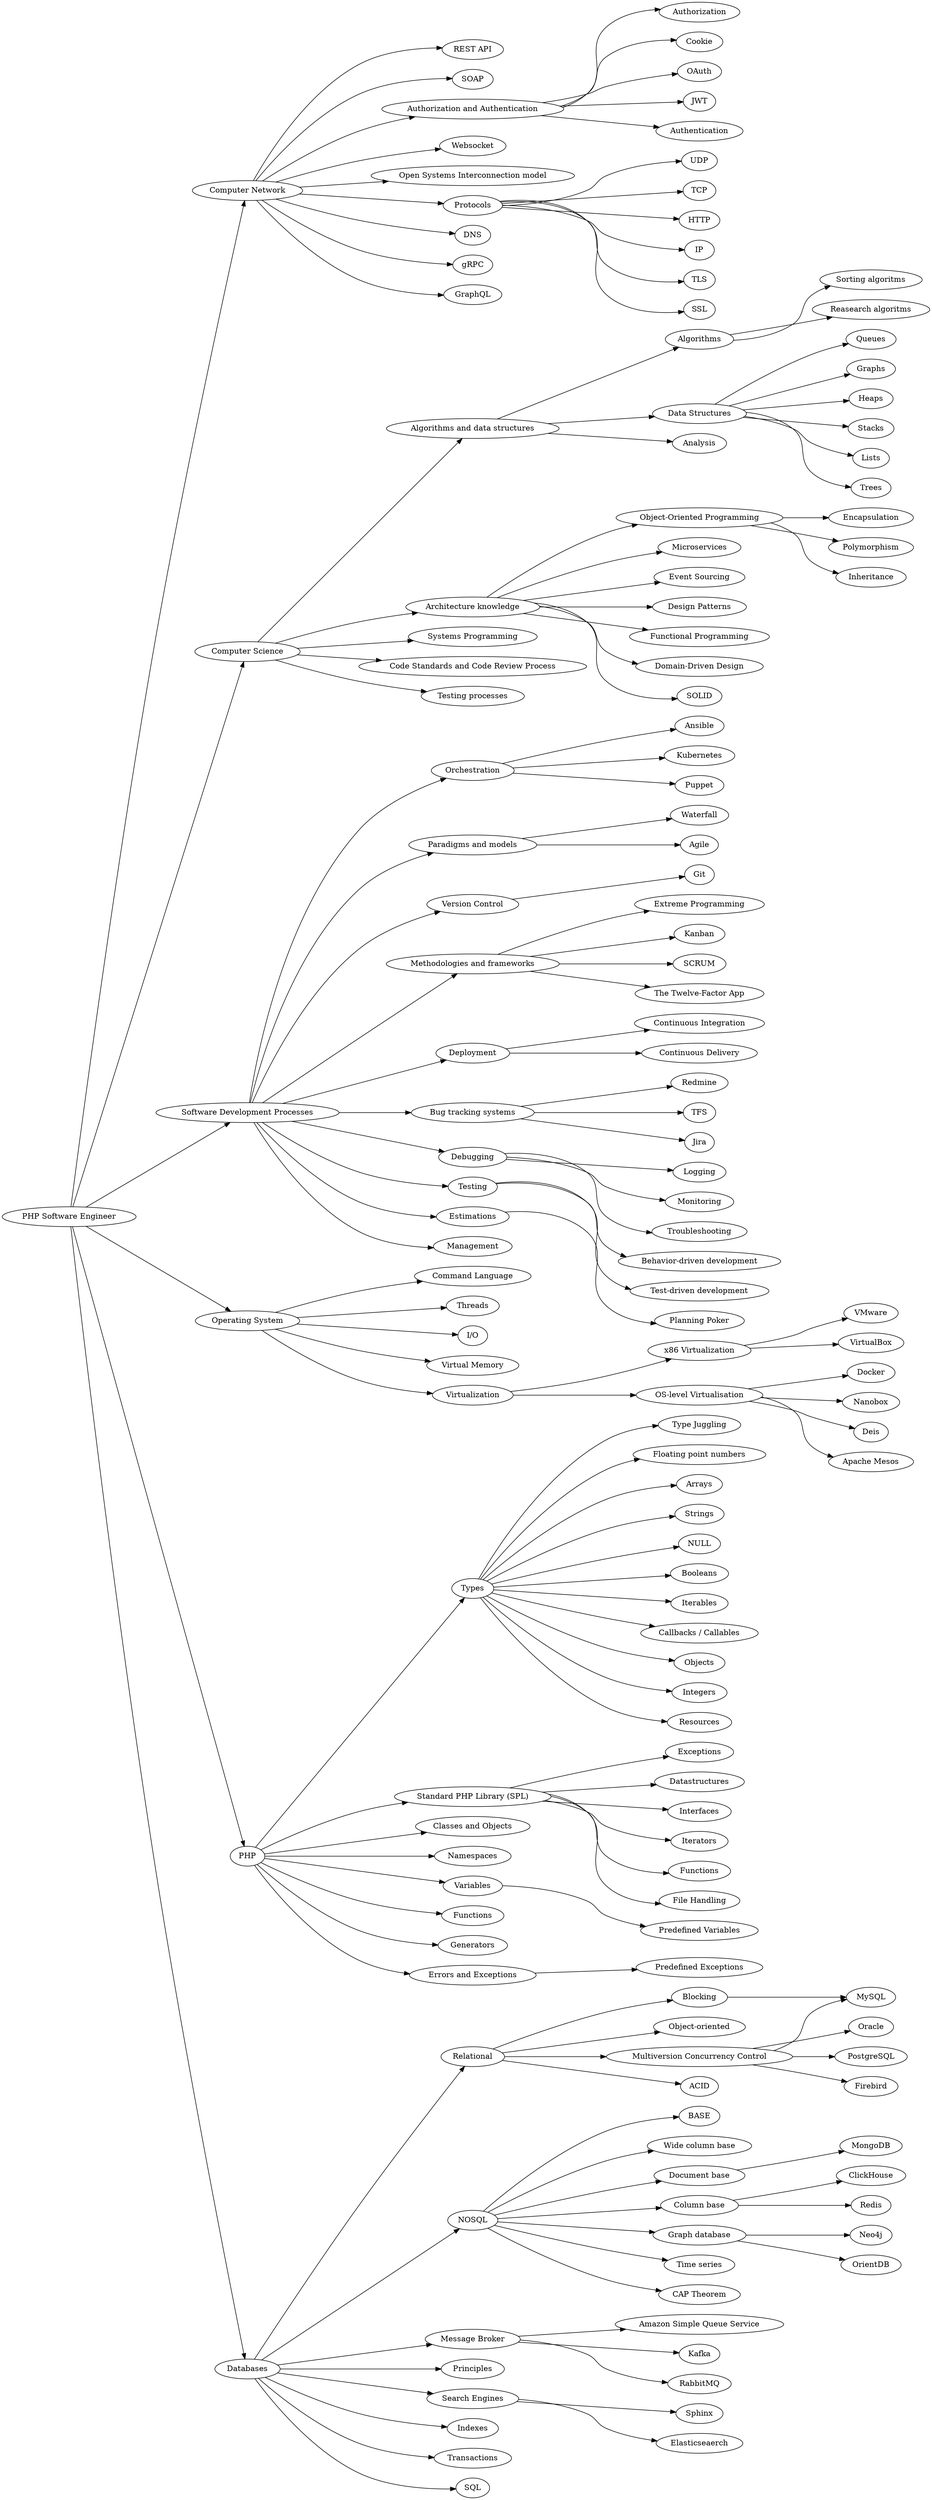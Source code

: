 digraph roadmap {
	rankdir=LR;
	php_types->php_juggling;	
	net->net_restapi;	
	db_relational->db_relational_blocking;	
	backend->cs;	
	os_virtualization_x86->os_virtualization_x86_vmware;	
	db_relational->db_relational_oo;	
	dev->dev_orchestration;	
	db_nosql->db_nosql_base;	
	cs_algorithms->cs_algorithms_algorithms;	
	php_spl->php_spl_exceptions;	
	dev->dev_paradigms;	
	dev_version->dev_version_git;	
	php_spl->php_spl_datastructures;	
	dev_methodologies->dev_methodologies_xp;	
	php_types->php_floating;	
	cs->cs_algorithms;	
	net->net_soap;	
	db_nosql->db_nosql_colwidebase;	
	net_auth->net_auth_authorization;	
	net->net_websocket;	
	os->os_shell;	
	db_message_broker->db_message_broker_awssqs;	
	cs_algorithms_structures->cs_algorithms_structures_queues;	
	db_nosql->db_nosql_doc;	
	os->os_threads;	
	dev_deployment->dev_deployment_ci;	
	db_nosql->db_nosql_colbase;	
	php->php_spl;	
	db_relational_mvcc->db_relational_oracle;	
	net->net_osi;	
	dev_orchestration->dev_orchestration_ansible;	
	dev_trackers->dev_trackers_redmine;	
	dev_debugging->dev_debugging_logging;	
	cs_algorithms_structures->cs_algorithms_structures_graphs;	
	cs_architecture_oop->cs_architecture_oop_encapsulation;	
	db_nosql_graph->db_nosql_neo4j;	
	os_virtualization_level->os_virtualization_level_docker;	
	php->php_oop;	
	db_nosql_colbase->db_nosql_clickhouse;	
	net_protocols->net_protocols_udp;	
	dev->dev_deployment;	
	backend->net;	
	net_auth->net_auth_cookie;	
	backend->dev;	
	php_spl->php_spl_interfaces;	
	db_nosql->db_nosql_graph;	
	cs_architecture->cs_architecture_microservices;	
	cs_algorithms_structures->cs_algorithms_structures_heaps;	
	dev_debugging->dev_debugging_monitoring;	
	db_nosql->db_nosql_time;	
	net_auth->net_auth_oauth;	
	db->db_principles;	
	db_relational_mvcc->db_relational_postgres;	
	dev->dev_trackers;	
	net->net_dns;	
	cs_architecture->cs_architecture_event;	
	db_relational_mvcc->db_mysql;	
	dev_testing->dev_testing_bdd;	
	backend->db;	
	db_relational->db_relational_mvcc;	
	net->net_protocols;	
	db->db_relational;	
	php_types->php_arrays;	
	dev->dev_estimation;	
	php_types->php_strings;	
	dev->dev_debugging;	
	dev->dev_methodologies;	
	db_nosql_colbase->db_nosql_redis;	
	php->php_namespaces;	
	db->db_nosql;	
	dev->dev_version;	
	net_protocols->net_protocols_tcp;	
	php->php_variables;	
	php->php_functions;	
	backend->php;	
	os->os_io;	
	cs->cs_architecture;	
	php_variables->php_variables_predefined;	
	os->os_virtual_memory;	
	net->net_grpc;	
	dev_testing->dev_testing_tdd;	
	db_nosql->db_nosql_cap;	
	db->db_search;	
	php->php_generators;	
	php->php_types;	
	cs_architecture->cs_architecture_oop;	
	dev->dev_testing;	
	os_virtualization_level->os_virtualization_level_nanobox;	
	dev_debugging->dev_debugging_troubleshooting;	
	cs_algorithms->cs_algorithms_structures;	
	php_types->php_null;	
	dev_methodologies->dev_methodologies_kanban;	
	php_types->php_booleans;	
	dev_estimation->management_estimation_poker;	
	dev_methodologies->dev_methodologies_scrum;	
	dev->dev_management;	
	cs_algorithms->cs_algorithms_analysis;	
	net_auth->net_auth_jwt;	
	os_virtualization->os_virtualization_x86;	
	php_types->php_iterables;	
	cs_architecture->cs_architecture_patterns;	
	net->net_graphql;	
	dev_orchestration->dev_orchestration_k8s;	
	db->db_message_broker;	
	dev_paradigms->management_paradigms_waterfall;	
	db_nosql_doc->db_nosql_mongo;	
	cs_algorithms_algorithms->cs_algorithms_structures_sorting;	
	dev_deployment->dev_deployment_cd;	
	cs_architecture_oop->cs_architecture_oop_polymorphism;	
	cs->systems;	
	php_types->php_callbacks;	
	net_protocols->net_protocols_http;	
	cs_architecture->cs_architecture_func;	
	cs_algorithms_algorithms->cs_algorithms_structures_research;	
	php->php_errors;	
	db_nosql_graph->db_nosql_orient;	
	os_virtualization_x86->os_virtualization_x86_virtualbox;	
	php_types->php_objects;	
	dev_orchestration->dev_orchestration_puppet;	
	net_protocols->net_protocols_ip;	
	db->db_indexes;	
	php_errors->php_errors_predefined;	
	cs_algorithms_structures->cs_algorithms_structures_stacks;	
	os_virtualization_level->os_virtualization_level_deis;	
	dev_trackers->dev_trackers_tfs;	
	dev_methodologies->dev_methodologies_12factors;	
	db->db_transactions;	
	os->os_virtualization;	
	cs_algorithms_structures->cs_algorithms_structures_lists;	
	db_message_broker->db_message_broker_kafka;	
	db_relational_mvcc->db_relational_firebird;	
	php_types->php_integers;	
	backend->os;	
	db_search->db_search_sphinx;	
	net_protocols->net_protocols_tls;	
	php_spl->php_spl_iterators;	
	php_spl->php_spl_functions;	
	os_virtualization_level->os_virtualization_level_mesos;	
	os_virtualization->os_virtualization_level;	
	dev_paradigms->management_paradigms_agile;	
	cs->code;	
	php_types->php_resources;	
	net_auth->net_auth_authentication;	
	db->db_sql;	
	cs_architecture->cs_architecture_ddd;	
	db_relational_blocking->db_mysql;	
	cs_algorithms_structures->cs_algorithms_structures_trees;	
	cs->testing;	
	db_search->db_search_elasticseaerch;	
	net_protocols->net_protocols_ssl;	
	dev_trackers->dev_trackers_jira;	
	net->net_auth;	
	php_spl->php_spl_files;	
	db_message_broker->db_message_broker_rabbit;	
	db_relational->db_relational_acid;	
	cs_architecture_oop->cs_architecture_oop_inheritance;	
	cs_architecture->cs_architecture_solid;	
	backend [ label="PHP Software Engineer" ];
	net_auth_oauth [ label="OAuth" ];
	net_protocols [ label="Protocols" ];
	db_transactions [ label="Transactions" ];
	dev_orchestration_k8s [ label="Kubernetes" ];
	db_message_broker [ label="Message Broker" ];
	php_functions [ label="Functions" ];
	cs_architecture_oop_inheritance [ label="Inheritance" ];
	cs_algorithms_structures_research [ label="Reasearch algoritms" ];
	net_protocols_tls [ label="TLS" ];
	db [ label="Databases" ];
	cs_algorithms_structures [ label="Data Structures" ];
	php_generators [ label="Generators" ];
	os_io [ label="I/O" ];
	db_nosql_colwidebase [ label="Wide column base" ];
	dev_orchestration [ label="Orchestration" ];
	cs_architecture_solid [ label="SOLID" ];
	php_spl [ label="Standard PHP Library (SPL)" ];
	php_callbacks [ label="Callbacks / Callables" ];
	php_arrays [ label="Arrays" ];
	db_nosql_doc [ label="Document base" ];
	net_auth_authentication [ label="Authentication" ];
	db_nosql_colbase [ label="Column base" ];
	os_virtualization_level_nanobox [ label="Nanobox" ];
	os_virtual_memory [ label="Virtual Memory" ];
	db_nosql_base [ label="BASE" ];
	cs_architecture_ddd [ label="Domain-Driven Design" ];
	net_websocket [ label="Websocket" ];
	dev_methodologies_scrum [ label="SCRUM" ];
	php_spl_files [ label="File Handling" ];
	cs_architecture_microservices [ label="Microservices" ];
	db_nosql_mongo [ label="MongoDB" ];
	db_nosql_time [ label="Time series" ];
	os_virtualization_x86_vmware [ label="VMware" ];
	net_auth_cookie [ label="Cookie" ];
	net_graphql [ label="GraphQL" ];
	dev_deployment_cd [ label="Continuous Delivery" ];
	net [ label="Computer Network" ];
	dev_methodologies_kanban [ label="Kanban" ];
	php [ label="PHP" ];
	net_protocols_ip [ label="IP" ];
	db_relational_postgres [ label="PostgreSQL" ];
	db_principles [ label="Principles" ];
	dev_version_git [ label="Git" ];
	db_nosql_graph [ label="Graph database" ];
	net_auth_authorization [ label="Authorization" ];
	db_search_sphinx [ label="Sphinx" ];
	dev_methodologies_xp [ label="Extreme Programming" ];
	cs_algorithms_analysis [ label="Analysis" ];
	db_relational [ label="Relational" ];
	dev_deployment [ label="Deployment" ];
	net_auth [ label="Authorization and Authentication" ];
	php_oop [ label="Classes and Objects" ];
	dev [ label="Software Development Processes" ];
	db_search_elasticseaerch [ label="Elasticseaerch" ];
	cs_architecture_oop_encapsulation [ label="Encapsulation" ];
	dev_management [ label="Management" ];
	cs_architecture_oop_polymorphism [ label="Polymorphism" ];
	management_paradigms_agile [ label="Agile" ];
	dev_version [ label="Version Control" ];
	net_protocols_udp [ label="UDP" ];
	php_spl_datastructures [ label="Datastructures" ];
	net_protocols_http [ label="HTTP" ];
	php_booleans [ label="Booleans" ];
	php_null [ label="NULL" ];
	db_relational_mvcc [ label="Multiversion Concurrency Control" ];
	php_juggling [ label="Type Juggling" ];
	dev_debugging_troubleshooting [ label="Troubleshooting" ];
	os_virtualization_x86 [ label="x86 Virtualization" ];
	db_nosql_orient [ label="OrientDB" ];
	dev_trackers_redmine [ label="Redmine" ];
	php_iterables [ label="Iterables" ];
	cs_algorithms_structures_sorting [ label="Sorting algoritms" ];
	db_search [ label="Search Engines" ];
	db_sql [ label="SQL" ];
	php_integers [ label="Integers" ];
	management_paradigms_waterfall [ label="Waterfall" ];
	dev_trackers [ label="Bug tracking systems" ];
	net_grpc [ label="gRPC" ];
	os_virtualization_level_mesos [ label="Apache Mesos" ];
	net_auth_jwt [ label="JWT" ];
	db_relational_firebird [ label="Firebird" ];
	db_nosql_clickhouse [ label="ClickHouse" ];
	php_floating [ label="Floating point numbers" ];
	dev_orchestration_ansible [ label="Ansible" ];
	os_threads [ label="Threads" ];
	php_namespaces [ label="Namespaces" ];
	cs_architecture_event [ label="Event Sourcing" ];
	dev_debugging_monitoring [ label="Monitoring" ];
	net_osi [ label="Open Systems Interconnection model" ];
	php_types [ label="Types" ];
	net_soap [ label="SOAP" ];
	dev_debugging_logging [ label="Logging" ];
	dev_debugging [ label="Debugging" ];
	os_virtualization_level_deis [ label="Deis" ];
	php_spl_functions [ label="Functions" ];
	db_relational_acid [ label="ACID" ];
	cs_architecture_patterns [ label="Design Patterns" ];
	management_estimation_poker [ label="Planning Poker" ];
	php_errors_predefined [ label="Predefined Exceptions" ];
	os [ label="Operating System" ];
	net_dns [ label="DNS" ];
	cs_algorithms_structures_heaps [ label="Heaps" ];
	cs_algorithms_structures_stacks [ label="Stacks" ];
	cs [ label="Computer Science" ];
	db_message_broker_kafka [ label="Kafka" ];
	php_spl_iterators [ label="Iterators" ];
	db_message_broker_awssqs [ label="Amazon Simple Queue Service" ];
	dev_orchestration_puppet [ label="Puppet" ];
	dev_deployment_ci [ label="Continuous Integration" ];
	dev_testing_tdd [ label="Test-driven development" ];
	dev_methodologies_12factors [ label="The Twelve-Factor App" ];
	dev_trackers_jira [ label="Jira" ];
	db_nosql_cap [ label="CAP Theorem" ];
	db_mysql [ label="MySQL" ];
	dev_testing [ label="Testing" ];
	db_nosql [ label="NOSQL" ];
	db_nosql_neo4j [ label="Neo4j" ];
	db_nosql_redis [ label="Redis" ];
	php_resources [ label="Resources" ];
	dev_methodologies [ label="Methodologies and frameworks" ];
	dev_testing_bdd [ label="Behavior-driven development" ];
	php_errors [ label="Errors and Exceptions" ];
	cs_algorithms_structures_queues [ label="Queues" ];
	os_shell [ label="Command Language" ];
	php_variables_predefined [ label="Predefined Variables" ];
	cs_algorithms_structures_trees [ label="Trees" ];
	systems [ label="Systems Programming" ];
	php_spl_interfaces [ label="Interfaces" ];
	dev_estimation [ label="Estimations" ];
	php_variables [ label="Variables" ];
	cs_architecture [ label="Architecture knowledge" ];
	os_virtualization_level [ label="OS-level Virtualisation" ];
	code [ label="Code Standards and Code Review Process" ];
	cs_architecture_oop [ label="Object-Oriented Programming" ];
	net_restapi [ label="REST API" ];
	net_protocols_tcp [ label="TCP" ];
	dev_paradigms [ label="Paradigms and models" ];
	db_relational_oracle [ label="Oracle" ];
	db_indexes [ label="Indexes" ];
	db_relational_oo [ label="Object-oriented" ];
	php_spl_exceptions [ label="Exceptions" ];
	cs_algorithms_structures_graphs [ label="Graphs" ];
	php_objects [ label="Objects" ];
	db_message_broker_rabbit [ label="RabbitMQ" ];
	dev_trackers_tfs [ label="TFS" ];
	os_virtualization [ label="Virtualization" ];
	net_protocols_ssl [ label="SSL" ];
	cs_algorithms [ label="Algorithms and data structures" ];
	os_virtualization_level_docker [ label="Docker" ];
	testing [ label="Testing processes" ];
	cs_algorithms_algorithms [ label="Algorithms" ];
	php_strings [ label="Strings" ];
	cs_algorithms_structures_lists [ label="Lists" ];
	os_virtualization_x86_virtualbox [ label="VirtualBox" ];
	db_relational_blocking [ label="Blocking" ];
	cs_architecture_func [ label="Functional Programming" ];
}

